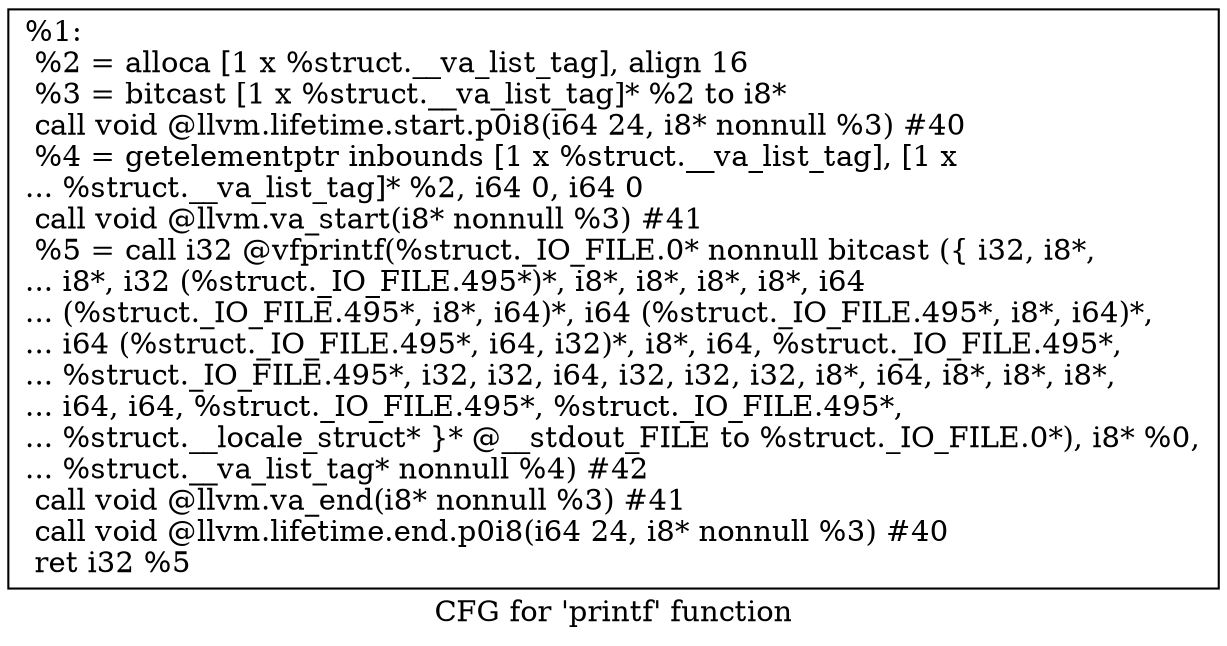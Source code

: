 digraph "CFG for 'printf' function" {
	label="CFG for 'printf' function";

	Node0x1ed5a30 [shape=record,label="{%1:\l  %2 = alloca [1 x %struct.__va_list_tag], align 16\l  %3 = bitcast [1 x %struct.__va_list_tag]* %2 to i8*\l  call void @llvm.lifetime.start.p0i8(i64 24, i8* nonnull %3) #40\l  %4 = getelementptr inbounds [1 x %struct.__va_list_tag], [1 x\l... %struct.__va_list_tag]* %2, i64 0, i64 0\l  call void @llvm.va_start(i8* nonnull %3) #41\l  %5 = call i32 @vfprintf(%struct._IO_FILE.0* nonnull bitcast (\{ i32, i8*,\l... i8*, i32 (%struct._IO_FILE.495*)*, i8*, i8*, i8*, i8*, i64\l... (%struct._IO_FILE.495*, i8*, i64)*, i64 (%struct._IO_FILE.495*, i8*, i64)*,\l... i64 (%struct._IO_FILE.495*, i64, i32)*, i8*, i64, %struct._IO_FILE.495*,\l... %struct._IO_FILE.495*, i32, i32, i64, i32, i32, i32, i8*, i64, i8*, i8*, i8*,\l... i64, i64, %struct._IO_FILE.495*, %struct._IO_FILE.495*,\l... %struct.__locale_struct* \}* @__stdout_FILE to %struct._IO_FILE.0*), i8* %0,\l... %struct.__va_list_tag* nonnull %4) #42\l  call void @llvm.va_end(i8* nonnull %3) #41\l  call void @llvm.lifetime.end.p0i8(i64 24, i8* nonnull %3) #40\l  ret i32 %5\l}"];
}
